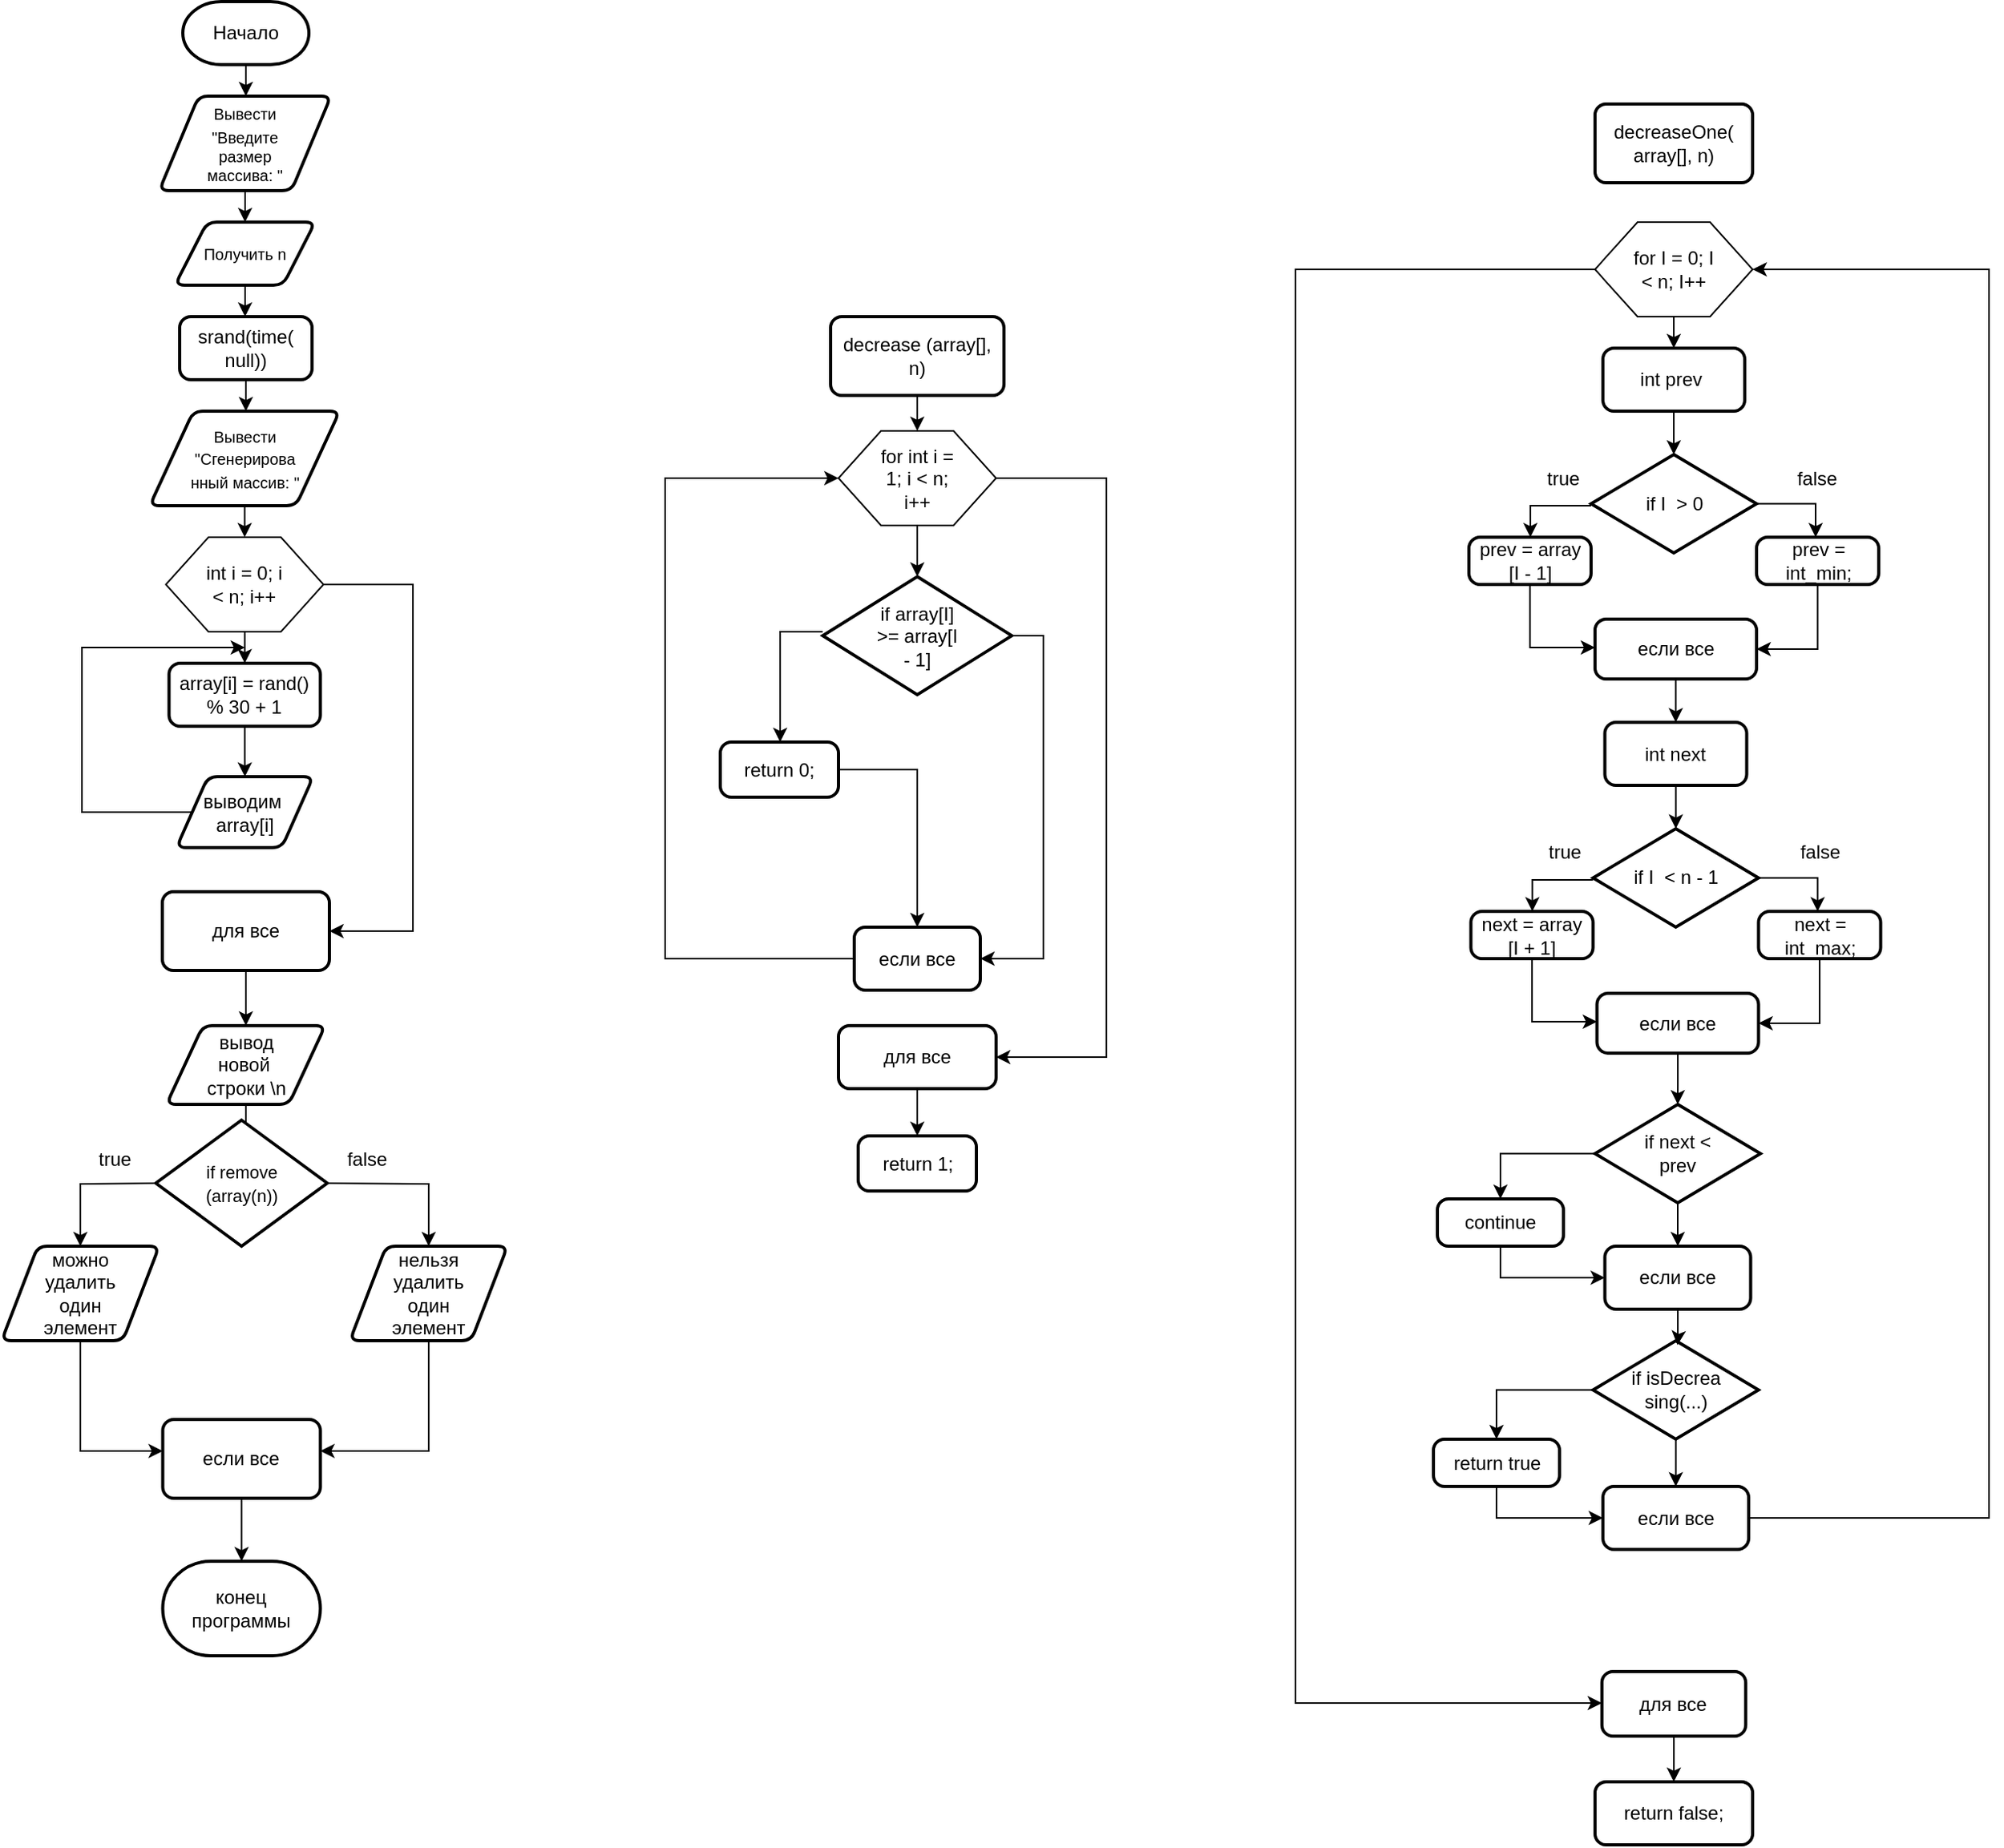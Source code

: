 <mxfile version="25.0.1">
  <diagram name="Страница — 1" id="56TdsdIcx_MeFTJC4O-g">
    <mxGraphModel dx="1841" dy="1019" grid="1" gridSize="10" guides="1" tooltips="1" connect="1" arrows="1" fold="1" page="1" pageScale="1" pageWidth="827" pageHeight="1169" math="0" shadow="0">
      <root>
        <mxCell id="0" />
        <mxCell id="1" parent="0" />
        <mxCell id="DI8RnBkObLM13TtWrAc5-4" style="edgeStyle=orthogonalEdgeStyle;rounded=0;orthogonalLoop=1;jettySize=auto;html=1;entryX=0.5;entryY=0;entryDx=0;entryDy=0;" parent="1" source="DI8RnBkObLM13TtWrAc5-1" target="DI8RnBkObLM13TtWrAc5-2" edge="1">
          <mxGeometry relative="1" as="geometry" />
        </mxCell>
        <mxCell id="DI8RnBkObLM13TtWrAc5-1" value="Начало" style="strokeWidth=2;html=1;shape=mxgraph.flowchart.terminator;whiteSpace=wrap;" parent="1" vertex="1">
          <mxGeometry x="374" y="10" width="80" height="40" as="geometry" />
        </mxCell>
        <mxCell id="DI8RnBkObLM13TtWrAc5-7" style="edgeStyle=orthogonalEdgeStyle;rounded=0;orthogonalLoop=1;jettySize=auto;html=1;" parent="1" source="DI8RnBkObLM13TtWrAc5-2" target="DI8RnBkObLM13TtWrAc5-6" edge="1">
          <mxGeometry relative="1" as="geometry" />
        </mxCell>
        <mxCell id="DI8RnBkObLM13TtWrAc5-2" value="&lt;font style=&quot;font-size: 10px;&quot;&gt;Вывести&lt;br&gt;&quot;Введите&lt;/font&gt;&lt;div style=&quot;font-size: 10px;&quot;&gt;&lt;font style=&quot;font-size: 10px;&quot;&gt;размер&lt;/font&gt;&lt;/div&gt;&lt;div style=&quot;font-size: 10px;&quot;&gt;&lt;font style=&quot;font-size: 10px;&quot;&gt;массива: &quot;&lt;/font&gt;&lt;/div&gt;" style="shape=parallelogram;html=1;strokeWidth=2;perimeter=parallelogramPerimeter;whiteSpace=wrap;rounded=1;arcSize=12;size=0.23;" parent="1" vertex="1">
          <mxGeometry x="359" y="70" width="109" height="60" as="geometry" />
        </mxCell>
        <mxCell id="DI8RnBkObLM13TtWrAc5-9" style="edgeStyle=orthogonalEdgeStyle;rounded=0;orthogonalLoop=1;jettySize=auto;html=1;entryX=0.5;entryY=0;entryDx=0;entryDy=0;" parent="1" source="DI8RnBkObLM13TtWrAc5-6" target="DI8RnBkObLM13TtWrAc5-8" edge="1">
          <mxGeometry relative="1" as="geometry" />
        </mxCell>
        <mxCell id="DI8RnBkObLM13TtWrAc5-6" value="&lt;span style=&quot;font-size: 10px;&quot;&gt;Получить n&lt;/span&gt;" style="shape=parallelogram;html=1;strokeWidth=2;perimeter=parallelogramPerimeter;whiteSpace=wrap;rounded=1;arcSize=12;size=0.23;" parent="1" vertex="1">
          <mxGeometry x="369" y="150" width="89" height="40" as="geometry" />
        </mxCell>
        <mxCell id="DI8RnBkObLM13TtWrAc5-12" style="edgeStyle=orthogonalEdgeStyle;rounded=0;orthogonalLoop=1;jettySize=auto;html=1;" parent="1" source="DI8RnBkObLM13TtWrAc5-8" target="DI8RnBkObLM13TtWrAc5-10" edge="1">
          <mxGeometry relative="1" as="geometry" />
        </mxCell>
        <mxCell id="DI8RnBkObLM13TtWrAc5-8" value="srand(time(&lt;div&gt;null))&lt;/div&gt;" style="rounded=1;whiteSpace=wrap;html=1;absoluteArcSize=1;arcSize=14;strokeWidth=2;" parent="1" vertex="1">
          <mxGeometry x="372" y="210" width="84" height="40" as="geometry" />
        </mxCell>
        <mxCell id="Xy_FhBEMsudtFJBfK_cF-2" style="edgeStyle=orthogonalEdgeStyle;rounded=0;orthogonalLoop=1;jettySize=auto;html=1;entryX=0.5;entryY=0;entryDx=0;entryDy=0;" parent="1" source="DI8RnBkObLM13TtWrAc5-10" target="Xy_FhBEMsudtFJBfK_cF-1" edge="1">
          <mxGeometry relative="1" as="geometry" />
        </mxCell>
        <mxCell id="DI8RnBkObLM13TtWrAc5-10" value="&lt;font style=&quot;font-size: 10px;&quot;&gt;Вывести&lt;br&gt;&quot;Сгенерирова&lt;/font&gt;&lt;div&gt;&lt;span style=&quot;font-size: 10px; background-color: initial;&quot;&gt;нный массив: &quot;&lt;/span&gt;&lt;/div&gt;" style="shape=parallelogram;html=1;strokeWidth=2;perimeter=parallelogramPerimeter;whiteSpace=wrap;rounded=1;arcSize=12;size=0.23;" parent="1" vertex="1">
          <mxGeometry x="353" y="270" width="120.5" height="60" as="geometry" />
        </mxCell>
        <mxCell id="rQBJmVwJHg8BdLi55jFi-11" style="edgeStyle=orthogonalEdgeStyle;rounded=0;orthogonalLoop=1;jettySize=auto;html=1;" parent="1" source="Xy_FhBEMsudtFJBfK_cF-1" target="rQBJmVwJHg8BdLi55jFi-10" edge="1">
          <mxGeometry relative="1" as="geometry">
            <Array as="points">
              <mxPoint x="520" y="380" />
              <mxPoint x="520" y="600" />
            </Array>
          </mxGeometry>
        </mxCell>
        <mxCell id="Xy_FhBEMsudtFJBfK_cF-1" value="" style="verticalLabelPosition=bottom;verticalAlign=top;html=1;shape=hexagon;perimeter=hexagonPerimeter2;arcSize=6;size=0.27;" parent="1" vertex="1">
          <mxGeometry x="363.25" y="350" width="100" height="60" as="geometry" />
        </mxCell>
        <mxCell id="Xy_FhBEMsudtFJBfK_cF-3" value="int i = 0; i &amp;lt; n; i++" style="text;strokeColor=none;align=center;fillColor=none;html=1;verticalAlign=middle;whiteSpace=wrap;rounded=0;" parent="1" vertex="1">
          <mxGeometry x="383.25" y="365" width="60" height="30" as="geometry" />
        </mxCell>
        <mxCell id="Xy_FhBEMsudtFJBfK_cF-5" style="edgeStyle=orthogonalEdgeStyle;rounded=0;orthogonalLoop=1;jettySize=auto;html=1;entryX=0.5;entryY=0;entryDx=0;entryDy=0;entryPerimeter=0;" parent="1" source="Xy_FhBEMsudtFJBfK_cF-1" edge="1">
          <mxGeometry relative="1" as="geometry">
            <mxPoint x="413.255" y="430" as="targetPoint" />
          </mxGeometry>
        </mxCell>
        <mxCell id="Xy_FhBEMsudtFJBfK_cF-9" style="edgeStyle=orthogonalEdgeStyle;rounded=0;orthogonalLoop=1;jettySize=auto;html=1;" parent="1" source="Xy_FhBEMsudtFJBfK_cF-6" target="Xy_FhBEMsudtFJBfK_cF-7" edge="1">
          <mxGeometry relative="1" as="geometry" />
        </mxCell>
        <mxCell id="Xy_FhBEMsudtFJBfK_cF-6" value="array[i] = rand()&lt;br&gt;% 30 + 1" style="rounded=1;whiteSpace=wrap;html=1;absoluteArcSize=1;arcSize=14;strokeWidth=2;" parent="1" vertex="1">
          <mxGeometry x="365.25" y="430" width="96" height="40" as="geometry" />
        </mxCell>
        <mxCell id="rQBJmVwJHg8BdLi55jFi-12" style="edgeStyle=orthogonalEdgeStyle;rounded=0;orthogonalLoop=1;jettySize=auto;html=1;" parent="1" source="Xy_FhBEMsudtFJBfK_cF-7" edge="1">
          <mxGeometry relative="1" as="geometry">
            <mxPoint x="413.375" y="420" as="targetPoint" />
            <Array as="points">
              <mxPoint x="310" y="525" />
              <mxPoint x="310" y="420" />
            </Array>
          </mxGeometry>
        </mxCell>
        <mxCell id="Xy_FhBEMsudtFJBfK_cF-7" value="выводим&amp;nbsp;&lt;div&gt;array[i]&lt;/div&gt;" style="shape=parallelogram;html=1;strokeWidth=2;perimeter=parallelogramPerimeter;whiteSpace=wrap;rounded=1;arcSize=12;size=0.23;" parent="1" vertex="1">
          <mxGeometry x="370" y="502" width="86.75" height="45" as="geometry" />
        </mxCell>
        <mxCell id="rQBJmVwJHg8BdLi55jFi-3" style="edgeStyle=orthogonalEdgeStyle;rounded=0;orthogonalLoop=1;jettySize=auto;html=1;" parent="1" source="Xy_FhBEMsudtFJBfK_cF-17" target="rQBJmVwJHg8BdLi55jFi-1" edge="1">
          <mxGeometry relative="1" as="geometry" />
        </mxCell>
        <mxCell id="Xy_FhBEMsudtFJBfK_cF-17" value="вывод&lt;div&gt;новой&amp;nbsp;&lt;/div&gt;&lt;div&gt;строки \n&lt;/div&gt;" style="shape=parallelogram;html=1;strokeWidth=2;perimeter=parallelogramPerimeter;whiteSpace=wrap;rounded=1;arcSize=12;size=0.23;" parent="1" vertex="1">
          <mxGeometry x="363.62" y="660" width="100.76" height="50" as="geometry" />
        </mxCell>
        <mxCell id="Xy_FhBEMsudtFJBfK_cF-22" style="edgeStyle=orthogonalEdgeStyle;rounded=0;orthogonalLoop=1;jettySize=auto;html=1;" parent="1" target="Xy_FhBEMsudtFJBfK_cF-23" edge="1">
          <mxGeometry relative="1" as="geometry">
            <mxPoint x="340" y="830" as="targetPoint" />
            <mxPoint x="361.25" y="760" as="sourcePoint" />
          </mxGeometry>
        </mxCell>
        <mxCell id="Xy_FhBEMsudtFJBfK_cF-25" style="edgeStyle=orthogonalEdgeStyle;rounded=0;orthogonalLoop=1;jettySize=auto;html=1;" parent="1" target="Xy_FhBEMsudtFJBfK_cF-24" edge="1">
          <mxGeometry relative="1" as="geometry">
            <mxPoint x="461.25" y="760" as="sourcePoint" />
          </mxGeometry>
        </mxCell>
        <mxCell id="rQBJmVwJHg8BdLi55jFi-8" style="edgeStyle=orthogonalEdgeStyle;rounded=0;orthogonalLoop=1;jettySize=auto;html=1;" parent="1" source="Xy_FhBEMsudtFJBfK_cF-23" target="rQBJmVwJHg8BdLi55jFi-4" edge="1">
          <mxGeometry relative="1" as="geometry">
            <Array as="points">
              <mxPoint x="309" y="930" />
            </Array>
          </mxGeometry>
        </mxCell>
        <mxCell id="Xy_FhBEMsudtFJBfK_cF-23" value="можно&lt;div&gt;удалить&lt;/div&gt;&lt;div&gt;один&lt;/div&gt;&lt;div&gt;элемент&lt;/div&gt;" style="shape=parallelogram;html=1;strokeWidth=2;perimeter=parallelogramPerimeter;whiteSpace=wrap;rounded=1;arcSize=12;size=0.23;" parent="1" vertex="1">
          <mxGeometry x="259" y="800" width="100" height="60" as="geometry" />
        </mxCell>
        <mxCell id="rQBJmVwJHg8BdLi55jFi-7" style="edgeStyle=orthogonalEdgeStyle;rounded=0;orthogonalLoop=1;jettySize=auto;html=1;" parent="1" source="Xy_FhBEMsudtFJBfK_cF-24" target="rQBJmVwJHg8BdLi55jFi-4" edge="1">
          <mxGeometry relative="1" as="geometry">
            <Array as="points">
              <mxPoint x="530" y="930" />
            </Array>
          </mxGeometry>
        </mxCell>
        <mxCell id="Xy_FhBEMsudtFJBfK_cF-24" value="&lt;div&gt;нельзя&lt;/div&gt;&lt;div&gt;удалить&lt;/div&gt;&lt;div&gt;один&lt;/div&gt;&lt;div&gt;элемент&lt;/div&gt;" style="shape=parallelogram;html=1;strokeWidth=2;perimeter=parallelogramPerimeter;whiteSpace=wrap;rounded=1;arcSize=12;size=0.23;" parent="1" vertex="1">
          <mxGeometry x="480" y="800" width="100" height="60" as="geometry" />
        </mxCell>
        <mxCell id="Xy_FhBEMsudtFJBfK_cF-26" value="true" style="text;strokeColor=none;align=center;fillColor=none;html=1;verticalAlign=middle;whiteSpace=wrap;rounded=0;" parent="1" vertex="1">
          <mxGeometry x="301.25" y="730" width="60" height="30" as="geometry" />
        </mxCell>
        <mxCell id="Xy_FhBEMsudtFJBfK_cF-27" value="false" style="text;strokeColor=none;align=center;fillColor=none;html=1;verticalAlign=middle;whiteSpace=wrap;rounded=0;" parent="1" vertex="1">
          <mxGeometry x="461.25" y="730" width="60" height="30" as="geometry" />
        </mxCell>
        <mxCell id="Xy_FhBEMsudtFJBfK_cF-28" value="конец программы" style="strokeWidth=2;html=1;shape=mxgraph.flowchart.terminator;whiteSpace=wrap;" parent="1" vertex="1">
          <mxGeometry x="361.25" y="1000" width="100" height="60" as="geometry" />
        </mxCell>
        <mxCell id="9qaY_D8HRLhqUkhPgF7k-10" style="edgeStyle=orthogonalEdgeStyle;rounded=0;orthogonalLoop=1;jettySize=auto;html=1;entryX=0.5;entryY=0;entryDx=0;entryDy=0;" edge="1" parent="1" source="67Xw68_pjDxtEFqdzCc2-1" target="67Xw68_pjDxtEFqdzCc2-2">
          <mxGeometry relative="1" as="geometry" />
        </mxCell>
        <mxCell id="67Xw68_pjDxtEFqdzCc2-1" value="decrease (array[], n)" style="rounded=1;whiteSpace=wrap;html=1;absoluteArcSize=1;arcSize=14;strokeWidth=2;" parent="1" vertex="1">
          <mxGeometry x="785" y="210" width="110" height="50" as="geometry" />
        </mxCell>
        <mxCell id="rQBJmVwJHg8BdLi55jFi-17" value="" style="edgeStyle=orthogonalEdgeStyle;rounded=0;orthogonalLoop=1;jettySize=auto;html=1;" parent="1" source="67Xw68_pjDxtEFqdzCc2-2" target="rQBJmVwJHg8BdLi55jFi-15" edge="1">
          <mxGeometry relative="1" as="geometry" />
        </mxCell>
        <mxCell id="9qaY_D8HRLhqUkhPgF7k-6" style="edgeStyle=orthogonalEdgeStyle;rounded=0;orthogonalLoop=1;jettySize=auto;html=1;" edge="1" parent="1" source="67Xw68_pjDxtEFqdzCc2-2" target="rQBJmVwJHg8BdLi55jFi-23">
          <mxGeometry relative="1" as="geometry">
            <Array as="points">
              <mxPoint x="960" y="312.5" />
              <mxPoint x="960" y="680" />
            </Array>
          </mxGeometry>
        </mxCell>
        <mxCell id="67Xw68_pjDxtEFqdzCc2-2" value="" style="verticalLabelPosition=bottom;verticalAlign=top;html=1;shape=hexagon;perimeter=hexagonPerimeter2;arcSize=6;size=0.27;" parent="1" vertex="1">
          <mxGeometry x="790" y="282.5" width="100" height="60" as="geometry" />
        </mxCell>
        <mxCell id="67Xw68_pjDxtEFqdzCc2-4" value="for int i = 1; i &amp;lt; n; i++" style="text;strokeColor=none;align=center;fillColor=none;html=1;verticalAlign=middle;whiteSpace=wrap;rounded=0;" parent="1" vertex="1">
          <mxGeometry x="810" y="297.5" width="60" height="30" as="geometry" />
        </mxCell>
        <mxCell id="9qaY_D8HRLhqUkhPgF7k-7" style="edgeStyle=orthogonalEdgeStyle;rounded=0;orthogonalLoop=1;jettySize=auto;html=1;" edge="1" parent="1" source="67Xw68_pjDxtEFqdzCc2-11" target="rQBJmVwJHg8BdLi55jFi-20">
          <mxGeometry relative="1" as="geometry" />
        </mxCell>
        <mxCell id="67Xw68_pjDxtEFqdzCc2-11" value="return 0;" style="rounded=1;whiteSpace=wrap;html=1;absoluteArcSize=1;arcSize=14;strokeWidth=2;" parent="1" vertex="1">
          <mxGeometry x="715" y="480" width="75" height="35" as="geometry" />
        </mxCell>
        <mxCell id="67Xw68_pjDxtEFqdzCc2-14" value="return 1;" style="rounded=1;whiteSpace=wrap;html=1;absoluteArcSize=1;arcSize=14;strokeWidth=2;" parent="1" vertex="1">
          <mxGeometry x="802.5" y="730" width="75" height="35" as="geometry" />
        </mxCell>
        <mxCell id="rQBJmVwJHg8BdLi55jFi-1" value="&lt;font style=&quot;font-size: 11px;&quot;&gt;if remove&lt;/font&gt;&lt;div&gt;&lt;font style=&quot;font-size: 11px;&quot;&gt;(array(n))&lt;/font&gt;&lt;/div&gt;" style="strokeWidth=2;html=1;shape=mxgraph.flowchart.decision;whiteSpace=wrap;" parent="1" vertex="1">
          <mxGeometry x="356.88" y="720" width="108.75" height="80" as="geometry" />
        </mxCell>
        <mxCell id="rQBJmVwJHg8BdLi55jFi-6" value="" style="edgeStyle=orthogonalEdgeStyle;rounded=0;orthogonalLoop=1;jettySize=auto;html=1;" parent="1" source="rQBJmVwJHg8BdLi55jFi-4" target="Xy_FhBEMsudtFJBfK_cF-28" edge="1">
          <mxGeometry relative="1" as="geometry" />
        </mxCell>
        <mxCell id="rQBJmVwJHg8BdLi55jFi-4" value="если все" style="rounded=1;whiteSpace=wrap;html=1;absoluteArcSize=1;arcSize=14;strokeWidth=2;" parent="1" vertex="1">
          <mxGeometry x="361.26" y="910" width="100" height="50" as="geometry" />
        </mxCell>
        <mxCell id="rQBJmVwJHg8BdLi55jFi-14" style="edgeStyle=orthogonalEdgeStyle;rounded=0;orthogonalLoop=1;jettySize=auto;html=1;entryX=0.5;entryY=0;entryDx=0;entryDy=0;" parent="1" source="rQBJmVwJHg8BdLi55jFi-10" target="Xy_FhBEMsudtFJBfK_cF-17" edge="1">
          <mxGeometry relative="1" as="geometry" />
        </mxCell>
        <mxCell id="rQBJmVwJHg8BdLi55jFi-10" value="для все" style="rounded=1;whiteSpace=wrap;html=1;absoluteArcSize=1;arcSize=14;strokeWidth=2;" parent="1" vertex="1">
          <mxGeometry x="361" y="575" width="106" height="50" as="geometry" />
        </mxCell>
        <mxCell id="rQBJmVwJHg8BdLi55jFi-19" value="" style="edgeStyle=orthogonalEdgeStyle;rounded=0;orthogonalLoop=1;jettySize=auto;html=1;" parent="1" source="rQBJmVwJHg8BdLi55jFi-15" target="67Xw68_pjDxtEFqdzCc2-11" edge="1">
          <mxGeometry relative="1" as="geometry">
            <Array as="points">
              <mxPoint x="753" y="410" />
            </Array>
          </mxGeometry>
        </mxCell>
        <mxCell id="9qaY_D8HRLhqUkhPgF7k-8" style="edgeStyle=orthogonalEdgeStyle;rounded=0;orthogonalLoop=1;jettySize=auto;html=1;" edge="1" parent="1" source="rQBJmVwJHg8BdLi55jFi-15" target="rQBJmVwJHg8BdLi55jFi-20">
          <mxGeometry relative="1" as="geometry">
            <Array as="points">
              <mxPoint x="920" y="412.5" />
              <mxPoint x="920" y="617.5" />
            </Array>
          </mxGeometry>
        </mxCell>
        <mxCell id="rQBJmVwJHg8BdLi55jFi-15" value="if array[I]&lt;div&gt;&amp;gt;= array[I&lt;/div&gt;&lt;div&gt;- 1]&lt;/div&gt;" style="strokeWidth=2;html=1;shape=mxgraph.flowchart.decision;whiteSpace=wrap;" parent="1" vertex="1">
          <mxGeometry x="780" y="375" width="120" height="75" as="geometry" />
        </mxCell>
        <mxCell id="9qaY_D8HRLhqUkhPgF7k-9" style="edgeStyle=orthogonalEdgeStyle;rounded=0;orthogonalLoop=1;jettySize=auto;html=1;" edge="1" parent="1" source="rQBJmVwJHg8BdLi55jFi-20" target="67Xw68_pjDxtEFqdzCc2-2">
          <mxGeometry relative="1" as="geometry">
            <Array as="points">
              <mxPoint x="680" y="617.5" />
              <mxPoint x="680" y="312.5" />
            </Array>
          </mxGeometry>
        </mxCell>
        <mxCell id="rQBJmVwJHg8BdLi55jFi-20" value="если все" style="rounded=1;whiteSpace=wrap;html=1;absoluteArcSize=1;arcSize=14;strokeWidth=2;" parent="1" vertex="1">
          <mxGeometry x="800" y="597.5" width="80" height="40" as="geometry" />
        </mxCell>
        <mxCell id="rQBJmVwJHg8BdLi55jFi-25" value="" style="edgeStyle=orthogonalEdgeStyle;rounded=0;orthogonalLoop=1;jettySize=auto;html=1;" parent="1" source="rQBJmVwJHg8BdLi55jFi-23" target="67Xw68_pjDxtEFqdzCc2-14" edge="1">
          <mxGeometry relative="1" as="geometry" />
        </mxCell>
        <mxCell id="rQBJmVwJHg8BdLi55jFi-23" value="для все" style="rounded=1;whiteSpace=wrap;html=1;absoluteArcSize=1;arcSize=14;strokeWidth=2;" parent="1" vertex="1">
          <mxGeometry x="790" y="660" width="100" height="40" as="geometry" />
        </mxCell>
        <mxCell id="rQBJmVwJHg8BdLi55jFi-30" value="decreaseOne(&lt;div&gt;array[], n)&lt;/div&gt;" style="rounded=1;whiteSpace=wrap;html=1;absoluteArcSize=1;arcSize=14;strokeWidth=2;" parent="1" vertex="1">
          <mxGeometry x="1270" y="75" width="100" height="50" as="geometry" />
        </mxCell>
        <mxCell id="rQBJmVwJHg8BdLi55jFi-34" style="edgeStyle=orthogonalEdgeStyle;rounded=0;orthogonalLoop=1;jettySize=auto;html=1;entryX=0.5;entryY=0;entryDx=0;entryDy=0;" parent="1" source="rQBJmVwJHg8BdLi55jFi-31" target="rQBJmVwJHg8BdLi55jFi-33" edge="1">
          <mxGeometry relative="1" as="geometry" />
        </mxCell>
        <mxCell id="rQBJmVwJHg8BdLi55jFi-92" style="edgeStyle=orthogonalEdgeStyle;rounded=0;orthogonalLoop=1;jettySize=auto;html=1;" parent="1" source="rQBJmVwJHg8BdLi55jFi-31" target="rQBJmVwJHg8BdLi55jFi-90" edge="1">
          <mxGeometry relative="1" as="geometry">
            <Array as="points">
              <mxPoint x="1080" y="180" />
              <mxPoint x="1080" y="1090" />
            </Array>
          </mxGeometry>
        </mxCell>
        <mxCell id="rQBJmVwJHg8BdLi55jFi-31" value="" style="verticalLabelPosition=bottom;verticalAlign=top;html=1;shape=hexagon;perimeter=hexagonPerimeter2;arcSize=6;size=0.27;" parent="1" vertex="1">
          <mxGeometry x="1270" y="150" width="100" height="60" as="geometry" />
        </mxCell>
        <mxCell id="rQBJmVwJHg8BdLi55jFi-32" value="for I = 0; I &amp;lt; n; I++" style="text;strokeColor=none;align=center;fillColor=none;html=1;verticalAlign=middle;whiteSpace=wrap;rounded=0;" parent="1" vertex="1">
          <mxGeometry x="1290" y="165" width="60" height="30" as="geometry" />
        </mxCell>
        <mxCell id="rQBJmVwJHg8BdLi55jFi-36" value="" style="edgeStyle=orthogonalEdgeStyle;rounded=0;orthogonalLoop=1;jettySize=auto;html=1;" parent="1" source="rQBJmVwJHg8BdLi55jFi-33" target="rQBJmVwJHg8BdLi55jFi-35" edge="1">
          <mxGeometry relative="1" as="geometry" />
        </mxCell>
        <mxCell id="rQBJmVwJHg8BdLi55jFi-33" value="int prev&amp;nbsp;" style="rounded=1;whiteSpace=wrap;html=1;absoluteArcSize=1;arcSize=14;strokeWidth=2;" parent="1" vertex="1">
          <mxGeometry x="1275" y="230" width="90" height="40" as="geometry" />
        </mxCell>
        <mxCell id="rQBJmVwJHg8BdLi55jFi-38" style="edgeStyle=orthogonalEdgeStyle;rounded=0;orthogonalLoop=1;jettySize=auto;html=1;" parent="1" source="rQBJmVwJHg8BdLi55jFi-35" target="rQBJmVwJHg8BdLi55jFi-37" edge="1">
          <mxGeometry relative="1" as="geometry">
            <Array as="points">
              <mxPoint x="1229" y="330" />
            </Array>
          </mxGeometry>
        </mxCell>
        <mxCell id="rQBJmVwJHg8BdLi55jFi-43" style="edgeStyle=orthogonalEdgeStyle;rounded=0;orthogonalLoop=1;jettySize=auto;html=1;" parent="1" source="rQBJmVwJHg8BdLi55jFi-35" target="rQBJmVwJHg8BdLi55jFi-42" edge="1">
          <mxGeometry relative="1" as="geometry">
            <Array as="points">
              <mxPoint x="1410" y="329" />
            </Array>
          </mxGeometry>
        </mxCell>
        <mxCell id="rQBJmVwJHg8BdLi55jFi-35" value="if I &amp;nbsp;&amp;gt; 0" style="strokeWidth=2;html=1;shape=mxgraph.flowchart.decision;whiteSpace=wrap;" parent="1" vertex="1">
          <mxGeometry x="1267.5" y="297.5" width="105" height="62.5" as="geometry" />
        </mxCell>
        <mxCell id="rQBJmVwJHg8BdLi55jFi-46" style="edgeStyle=orthogonalEdgeStyle;rounded=0;orthogonalLoop=1;jettySize=auto;html=1;" parent="1" source="rQBJmVwJHg8BdLi55jFi-37" target="rQBJmVwJHg8BdLi55jFi-45" edge="1">
          <mxGeometry relative="1" as="geometry">
            <Array as="points">
              <mxPoint x="1229" y="420" />
            </Array>
          </mxGeometry>
        </mxCell>
        <mxCell id="rQBJmVwJHg8BdLi55jFi-37" value="prev = array&lt;div&gt;[I - 1]&lt;/div&gt;" style="rounded=1;whiteSpace=wrap;html=1;absoluteArcSize=1;arcSize=14;strokeWidth=2;" parent="1" vertex="1">
          <mxGeometry x="1190" y="350" width="77.5" height="30" as="geometry" />
        </mxCell>
        <mxCell id="rQBJmVwJHg8BdLi55jFi-39" value="true" style="text;strokeColor=none;align=center;fillColor=none;html=1;verticalAlign=middle;whiteSpace=wrap;rounded=0;" parent="1" vertex="1">
          <mxGeometry x="1220" y="297.5" width="60" height="30" as="geometry" />
        </mxCell>
        <mxCell id="rQBJmVwJHg8BdLi55jFi-48" style="edgeStyle=orthogonalEdgeStyle;rounded=0;orthogonalLoop=1;jettySize=auto;html=1;entryX=1;entryY=0.5;entryDx=0;entryDy=0;" parent="1" source="rQBJmVwJHg8BdLi55jFi-42" target="rQBJmVwJHg8BdLi55jFi-45" edge="1">
          <mxGeometry relative="1" as="geometry" />
        </mxCell>
        <mxCell id="rQBJmVwJHg8BdLi55jFi-42" value="prev = int_min;" style="rounded=1;whiteSpace=wrap;html=1;absoluteArcSize=1;arcSize=14;strokeWidth=2;" parent="1" vertex="1">
          <mxGeometry x="1372.5" y="350" width="77.5" height="30" as="geometry" />
        </mxCell>
        <mxCell id="rQBJmVwJHg8BdLi55jFi-44" value="false" style="text;strokeColor=none;align=center;fillColor=none;html=1;verticalAlign=middle;whiteSpace=wrap;rounded=0;" parent="1" vertex="1">
          <mxGeometry x="1381.25" y="307.5" width="60" height="10" as="geometry" />
        </mxCell>
        <mxCell id="rQBJmVwJHg8BdLi55jFi-61" style="edgeStyle=orthogonalEdgeStyle;rounded=0;orthogonalLoop=1;jettySize=auto;html=1;entryX=0.5;entryY=0;entryDx=0;entryDy=0;" parent="1" source="rQBJmVwJHg8BdLi55jFi-45" target="rQBJmVwJHg8BdLi55jFi-50" edge="1">
          <mxGeometry relative="1" as="geometry" />
        </mxCell>
        <mxCell id="rQBJmVwJHg8BdLi55jFi-45" value="если все" style="rounded=1;whiteSpace=wrap;html=1;absoluteArcSize=1;arcSize=14;strokeWidth=2;" parent="1" vertex="1">
          <mxGeometry x="1270" y="402" width="102.5" height="38" as="geometry" />
        </mxCell>
        <mxCell id="rQBJmVwJHg8BdLi55jFi-49" value="" style="edgeStyle=orthogonalEdgeStyle;rounded=0;orthogonalLoop=1;jettySize=auto;html=1;" parent="1" source="rQBJmVwJHg8BdLi55jFi-50" target="rQBJmVwJHg8BdLi55jFi-53" edge="1">
          <mxGeometry relative="1" as="geometry" />
        </mxCell>
        <mxCell id="rQBJmVwJHg8BdLi55jFi-50" value="int next" style="rounded=1;whiteSpace=wrap;html=1;absoluteArcSize=1;arcSize=14;strokeWidth=2;" parent="1" vertex="1">
          <mxGeometry x="1276.25" y="467.5" width="90" height="40" as="geometry" />
        </mxCell>
        <mxCell id="rQBJmVwJHg8BdLi55jFi-51" style="edgeStyle=orthogonalEdgeStyle;rounded=0;orthogonalLoop=1;jettySize=auto;html=1;" parent="1" source="rQBJmVwJHg8BdLi55jFi-53" target="rQBJmVwJHg8BdLi55jFi-55" edge="1">
          <mxGeometry relative="1" as="geometry">
            <Array as="points">
              <mxPoint x="1230.25" y="567.5" />
            </Array>
          </mxGeometry>
        </mxCell>
        <mxCell id="rQBJmVwJHg8BdLi55jFi-52" style="edgeStyle=orthogonalEdgeStyle;rounded=0;orthogonalLoop=1;jettySize=auto;html=1;" parent="1" source="rQBJmVwJHg8BdLi55jFi-53" target="rQBJmVwJHg8BdLi55jFi-58" edge="1">
          <mxGeometry relative="1" as="geometry">
            <Array as="points">
              <mxPoint x="1411.25" y="566.5" />
            </Array>
          </mxGeometry>
        </mxCell>
        <mxCell id="rQBJmVwJHg8BdLi55jFi-53" value="if I &amp;nbsp;&amp;lt; n - 1" style="strokeWidth=2;html=1;shape=mxgraph.flowchart.decision;whiteSpace=wrap;" parent="1" vertex="1">
          <mxGeometry x="1268.75" y="535" width="105" height="62.5" as="geometry" />
        </mxCell>
        <mxCell id="rQBJmVwJHg8BdLi55jFi-54" style="edgeStyle=orthogonalEdgeStyle;rounded=0;orthogonalLoop=1;jettySize=auto;html=1;" parent="1" source="rQBJmVwJHg8BdLi55jFi-55" target="rQBJmVwJHg8BdLi55jFi-60" edge="1">
          <mxGeometry relative="1" as="geometry">
            <Array as="points">
              <mxPoint x="1230.25" y="657.5" />
            </Array>
          </mxGeometry>
        </mxCell>
        <mxCell id="rQBJmVwJHg8BdLi55jFi-55" value="next = array&lt;div&gt;[I + 1]&lt;/div&gt;" style="rounded=1;whiteSpace=wrap;html=1;absoluteArcSize=1;arcSize=14;strokeWidth=2;" parent="1" vertex="1">
          <mxGeometry x="1191.25" y="587.5" width="77.5" height="30" as="geometry" />
        </mxCell>
        <mxCell id="rQBJmVwJHg8BdLi55jFi-56" value="true" style="text;strokeColor=none;align=center;fillColor=none;html=1;verticalAlign=middle;whiteSpace=wrap;rounded=0;" parent="1" vertex="1">
          <mxGeometry x="1221.25" y="535" width="60" height="30" as="geometry" />
        </mxCell>
        <mxCell id="rQBJmVwJHg8BdLi55jFi-57" style="edgeStyle=orthogonalEdgeStyle;rounded=0;orthogonalLoop=1;jettySize=auto;html=1;entryX=1;entryY=0.5;entryDx=0;entryDy=0;" parent="1" source="rQBJmVwJHg8BdLi55jFi-58" target="rQBJmVwJHg8BdLi55jFi-60" edge="1">
          <mxGeometry relative="1" as="geometry" />
        </mxCell>
        <mxCell id="rQBJmVwJHg8BdLi55jFi-58" value="next = int_max;" style="rounded=1;whiteSpace=wrap;html=1;absoluteArcSize=1;arcSize=14;strokeWidth=2;" parent="1" vertex="1">
          <mxGeometry x="1373.75" y="587.5" width="77.5" height="30" as="geometry" />
        </mxCell>
        <mxCell id="rQBJmVwJHg8BdLi55jFi-59" value="false" style="text;strokeColor=none;align=center;fillColor=none;html=1;verticalAlign=middle;whiteSpace=wrap;rounded=0;" parent="1" vertex="1">
          <mxGeometry x="1382.5" y="545" width="60" height="10" as="geometry" />
        </mxCell>
        <mxCell id="rQBJmVwJHg8BdLi55jFi-75" style="edgeStyle=orthogonalEdgeStyle;rounded=0;orthogonalLoop=1;jettySize=auto;html=1;" parent="1" source="rQBJmVwJHg8BdLi55jFi-60" target="rQBJmVwJHg8BdLi55jFi-74" edge="1">
          <mxGeometry relative="1" as="geometry" />
        </mxCell>
        <mxCell id="rQBJmVwJHg8BdLi55jFi-60" value="если все" style="rounded=1;whiteSpace=wrap;html=1;absoluteArcSize=1;arcSize=14;strokeWidth=2;" parent="1" vertex="1">
          <mxGeometry x="1271.25" y="639.5" width="102.5" height="38" as="geometry" />
        </mxCell>
        <mxCell id="rQBJmVwJHg8BdLi55jFi-77" value="" style="edgeStyle=orthogonalEdgeStyle;rounded=0;orthogonalLoop=1;jettySize=auto;html=1;" parent="1" source="rQBJmVwJHg8BdLi55jFi-74" target="rQBJmVwJHg8BdLi55jFi-76" edge="1">
          <mxGeometry relative="1" as="geometry" />
        </mxCell>
        <mxCell id="rQBJmVwJHg8BdLi55jFi-79" style="edgeStyle=orthogonalEdgeStyle;rounded=0;orthogonalLoop=1;jettySize=auto;html=1;entryX=0.5;entryY=0;entryDx=0;entryDy=0;" parent="1" source="rQBJmVwJHg8BdLi55jFi-74" target="rQBJmVwJHg8BdLi55jFi-78" edge="1">
          <mxGeometry relative="1" as="geometry" />
        </mxCell>
        <mxCell id="rQBJmVwJHg8BdLi55jFi-74" value="if next &amp;lt;&lt;div&gt;prev&lt;/div&gt;" style="strokeWidth=2;html=1;shape=mxgraph.flowchart.decision;whiteSpace=wrap;" parent="1" vertex="1">
          <mxGeometry x="1270" y="710" width="105" height="62.5" as="geometry" />
        </mxCell>
        <mxCell id="rQBJmVwJHg8BdLi55jFi-76" value="если все" style="rounded=1;whiteSpace=wrap;html=1;absoluteArcSize=1;arcSize=14;strokeWidth=2;" parent="1" vertex="1">
          <mxGeometry x="1276.25" y="800" width="92.5" height="40" as="geometry" />
        </mxCell>
        <mxCell id="rQBJmVwJHg8BdLi55jFi-80" style="edgeStyle=orthogonalEdgeStyle;rounded=0;orthogonalLoop=1;jettySize=auto;html=1;entryX=0;entryY=0.5;entryDx=0;entryDy=0;" parent="1" source="rQBJmVwJHg8BdLi55jFi-78" target="rQBJmVwJHg8BdLi55jFi-76" edge="1">
          <mxGeometry relative="1" as="geometry">
            <Array as="points">
              <mxPoint x="1210" y="820" />
            </Array>
          </mxGeometry>
        </mxCell>
        <mxCell id="rQBJmVwJHg8BdLi55jFi-78" value="continue" style="rounded=1;whiteSpace=wrap;html=1;absoluteArcSize=1;arcSize=14;strokeWidth=2;" parent="1" vertex="1">
          <mxGeometry x="1170" y="770" width="80" height="30" as="geometry" />
        </mxCell>
        <mxCell id="rQBJmVwJHg8BdLi55jFi-87" value="" style="edgeStyle=orthogonalEdgeStyle;rounded=0;orthogonalLoop=1;jettySize=auto;html=1;" parent="1" source="rQBJmVwJHg8BdLi55jFi-82" target="rQBJmVwJHg8BdLi55jFi-84" edge="1">
          <mxGeometry relative="1" as="geometry" />
        </mxCell>
        <mxCell id="rQBJmVwJHg8BdLi55jFi-88" style="edgeStyle=orthogonalEdgeStyle;rounded=0;orthogonalLoop=1;jettySize=auto;html=1;entryX=0.5;entryY=0;entryDx=0;entryDy=0;" parent="1" source="rQBJmVwJHg8BdLi55jFi-82" target="rQBJmVwJHg8BdLi55jFi-86" edge="1">
          <mxGeometry relative="1" as="geometry" />
        </mxCell>
        <mxCell id="rQBJmVwJHg8BdLi55jFi-82" value="if isDecrea&lt;div&gt;sing(...)&lt;/div&gt;" style="strokeWidth=2;html=1;shape=mxgraph.flowchart.decision;whiteSpace=wrap;" parent="1" vertex="1">
          <mxGeometry x="1268.75" y="860" width="105" height="62.5" as="geometry" />
        </mxCell>
        <mxCell id="rQBJmVwJHg8BdLi55jFi-91" style="edgeStyle=orthogonalEdgeStyle;rounded=0;orthogonalLoop=1;jettySize=auto;html=1;entryX=1;entryY=0.5;entryDx=0;entryDy=0;" parent="1" source="rQBJmVwJHg8BdLi55jFi-84" target="rQBJmVwJHg8BdLi55jFi-31" edge="1">
          <mxGeometry relative="1" as="geometry">
            <Array as="points">
              <mxPoint x="1520" y="973" />
              <mxPoint x="1520" y="180" />
            </Array>
          </mxGeometry>
        </mxCell>
        <mxCell id="rQBJmVwJHg8BdLi55jFi-84" value="если все" style="rounded=1;whiteSpace=wrap;html=1;absoluteArcSize=1;arcSize=14;strokeWidth=2;" parent="1" vertex="1">
          <mxGeometry x="1275" y="952.5" width="92.5" height="40" as="geometry" />
        </mxCell>
        <mxCell id="rQBJmVwJHg8BdLi55jFi-85" style="edgeStyle=orthogonalEdgeStyle;rounded=0;orthogonalLoop=1;jettySize=auto;html=1;entryX=0;entryY=0.5;entryDx=0;entryDy=0;" parent="1" source="rQBJmVwJHg8BdLi55jFi-86" target="rQBJmVwJHg8BdLi55jFi-84" edge="1">
          <mxGeometry relative="1" as="geometry">
            <Array as="points">
              <mxPoint x="1207.5" y="972.5" />
            </Array>
          </mxGeometry>
        </mxCell>
        <mxCell id="rQBJmVwJHg8BdLi55jFi-86" value="return true" style="rounded=1;whiteSpace=wrap;html=1;absoluteArcSize=1;arcSize=14;strokeWidth=2;" parent="1" vertex="1">
          <mxGeometry x="1167.5" y="922.5" width="80" height="30" as="geometry" />
        </mxCell>
        <mxCell id="rQBJmVwJHg8BdLi55jFi-89" style="edgeStyle=orthogonalEdgeStyle;rounded=0;orthogonalLoop=1;jettySize=auto;html=1;entryX=0.51;entryY=0.043;entryDx=0;entryDy=0;entryPerimeter=0;" parent="1" source="rQBJmVwJHg8BdLi55jFi-76" target="rQBJmVwJHg8BdLi55jFi-82" edge="1">
          <mxGeometry relative="1" as="geometry" />
        </mxCell>
        <mxCell id="rQBJmVwJHg8BdLi55jFi-95" value="" style="edgeStyle=orthogonalEdgeStyle;rounded=0;orthogonalLoop=1;jettySize=auto;html=1;" parent="1" source="rQBJmVwJHg8BdLi55jFi-90" target="rQBJmVwJHg8BdLi55jFi-93" edge="1">
          <mxGeometry relative="1" as="geometry" />
        </mxCell>
        <mxCell id="rQBJmVwJHg8BdLi55jFi-90" value="для все" style="rounded=1;whiteSpace=wrap;html=1;absoluteArcSize=1;arcSize=14;strokeWidth=2;" parent="1" vertex="1">
          <mxGeometry x="1274.38" y="1070" width="91.25" height="41" as="geometry" />
        </mxCell>
        <mxCell id="rQBJmVwJHg8BdLi55jFi-93" value="return false;" style="rounded=1;whiteSpace=wrap;html=1;absoluteArcSize=1;arcSize=14;strokeWidth=2;" parent="1" vertex="1">
          <mxGeometry x="1270.01" y="1140" width="100" height="40" as="geometry" />
        </mxCell>
      </root>
    </mxGraphModel>
  </diagram>
</mxfile>
